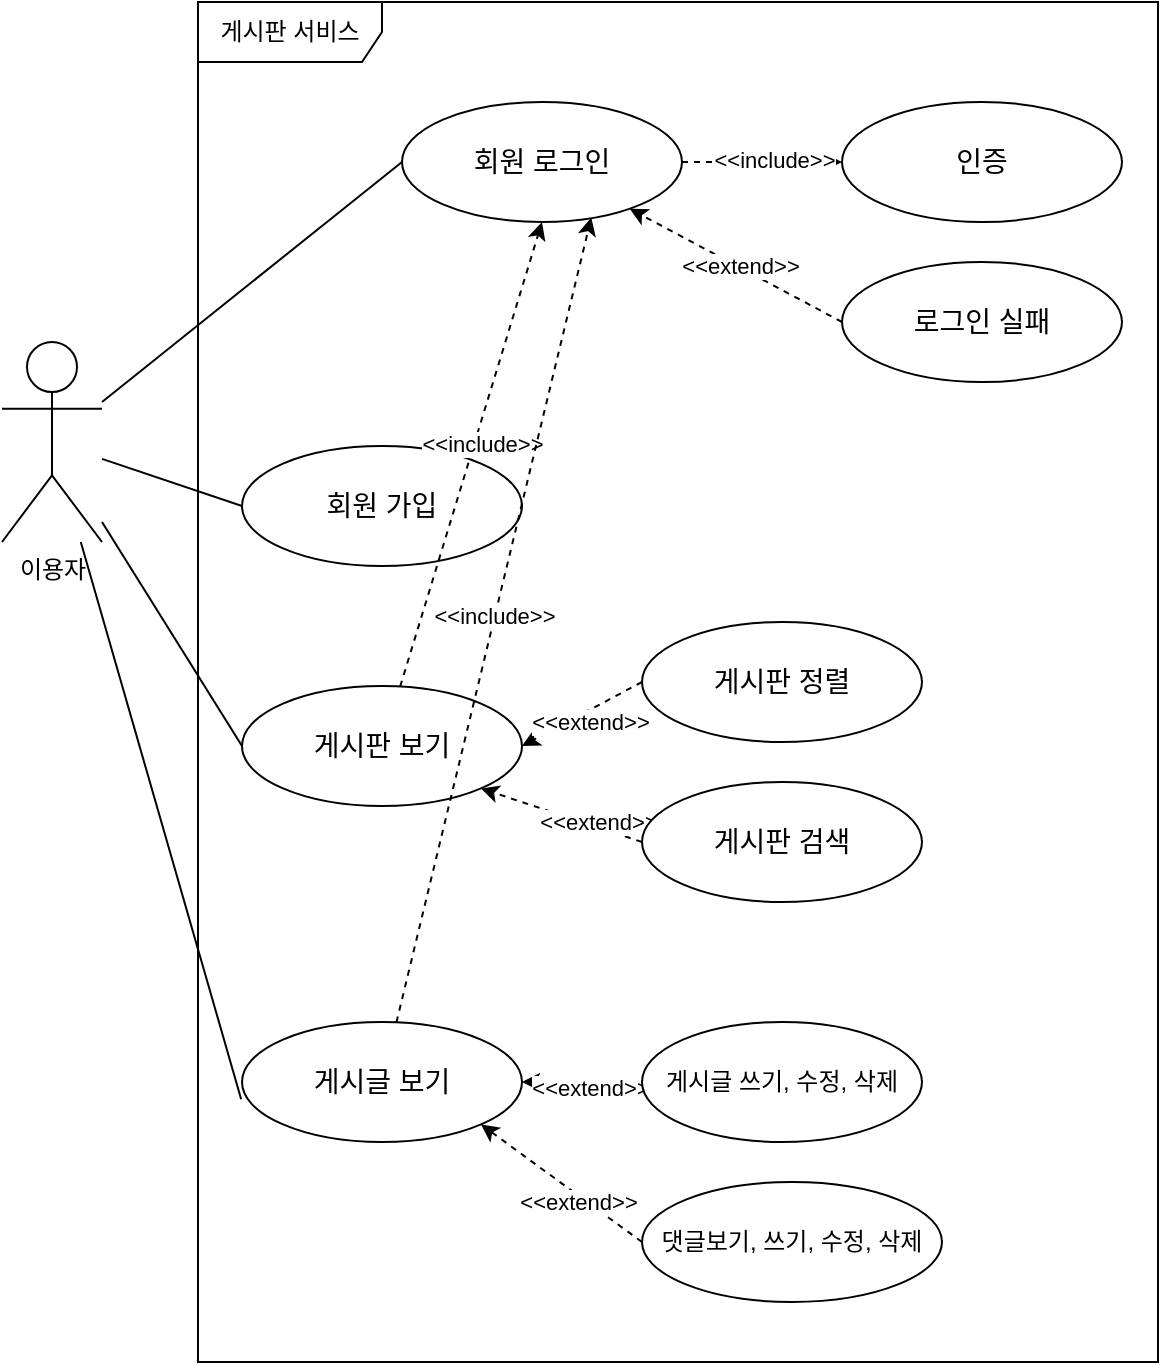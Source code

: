<mxfile version="26.1.1">
  <diagram name="페이지-1" id="urzH1nlWNgo5C08hWxag">
    <mxGraphModel dx="1300" dy="712" grid="1" gridSize="10" guides="1" tooltips="1" connect="1" arrows="1" fold="1" page="1" pageScale="1" pageWidth="827" pageHeight="1169" math="0" shadow="0">
      <root>
        <mxCell id="0" />
        <mxCell id="1" parent="0" />
        <mxCell id="uyNf84cTJ33dFZTHsCJ2-20" style="rounded=0;orthogonalLoop=1;jettySize=auto;html=1;entryX=0;entryY=0.5;entryDx=0;entryDy=0;startArrow=none;startFill=0;endArrow=none;" edge="1" parent="1" source="uyNf84cTJ33dFZTHsCJ2-1" target="uyNf84cTJ33dFZTHsCJ2-3">
          <mxGeometry relative="1" as="geometry" />
        </mxCell>
        <mxCell id="uyNf84cTJ33dFZTHsCJ2-24" style="edgeStyle=none;shape=connector;rounded=0;orthogonalLoop=1;jettySize=auto;html=1;entryX=0;entryY=0.5;entryDx=0;entryDy=0;strokeColor=default;align=center;verticalAlign=middle;fontFamily=Helvetica;fontSize=11;fontColor=default;labelBackgroundColor=default;startArrow=none;startFill=0;endArrow=none;" edge="1" parent="1" source="uyNf84cTJ33dFZTHsCJ2-1" target="uyNf84cTJ33dFZTHsCJ2-10">
          <mxGeometry relative="1" as="geometry" />
        </mxCell>
        <mxCell id="uyNf84cTJ33dFZTHsCJ2-25" style="edgeStyle=none;shape=connector;rounded=0;orthogonalLoop=1;jettySize=auto;html=1;entryX=0;entryY=0.5;entryDx=0;entryDy=0;strokeColor=default;align=center;verticalAlign=middle;fontFamily=Helvetica;fontSize=11;fontColor=default;labelBackgroundColor=default;startArrow=none;startFill=0;endArrow=none;" edge="1" parent="1" source="uyNf84cTJ33dFZTHsCJ2-1" target="uyNf84cTJ33dFZTHsCJ2-11">
          <mxGeometry relative="1" as="geometry" />
        </mxCell>
        <mxCell id="uyNf84cTJ33dFZTHsCJ2-1" value="이용자" style="shape=umlActor;verticalLabelPosition=bottom;verticalAlign=top;html=1;outlineConnect=0;" vertex="1" parent="1">
          <mxGeometry x="80" y="210" width="50" height="100" as="geometry" />
        </mxCell>
        <mxCell id="uyNf84cTJ33dFZTHsCJ2-2" value="게시판 서비스" style="shape=umlFrame;whiteSpace=wrap;html=1;pointerEvents=0;width=92;height=30;" vertex="1" parent="1">
          <mxGeometry x="178" y="40" width="480" height="680" as="geometry" />
        </mxCell>
        <mxCell id="uyNf84cTJ33dFZTHsCJ2-27" style="edgeStyle=none;shape=connector;rounded=0;orthogonalLoop=1;jettySize=auto;html=1;strokeColor=default;align=center;verticalAlign=middle;fontFamily=Helvetica;fontSize=11;fontColor=default;labelBackgroundColor=default;startArrow=none;startFill=0;endArrow=classic;endFill=1;dashed=1;" edge="1" parent="1" source="uyNf84cTJ33dFZTHsCJ2-3" target="uyNf84cTJ33dFZTHsCJ2-14">
          <mxGeometry relative="1" as="geometry" />
        </mxCell>
        <mxCell id="uyNf84cTJ33dFZTHsCJ2-33" value="&amp;lt;&amp;lt;include&amp;gt;&amp;gt;" style="edgeLabel;html=1;align=center;verticalAlign=middle;resizable=0;points=[];fontFamily=Helvetica;fontSize=11;fontColor=default;labelBackgroundColor=default;" vertex="1" connectable="0" parent="uyNf84cTJ33dFZTHsCJ2-27">
          <mxGeometry x="0.135" y="1" relative="1" as="geometry">
            <mxPoint as="offset" />
          </mxGeometry>
        </mxCell>
        <mxCell id="uyNf84cTJ33dFZTHsCJ2-3" value="&lt;font style=&quot;font-size: 14px;&quot;&gt;회원 로그인&lt;/font&gt;" style="ellipse;whiteSpace=wrap;html=1;" vertex="1" parent="1">
          <mxGeometry x="280" y="90" width="140" height="60" as="geometry" />
        </mxCell>
        <mxCell id="uyNf84cTJ33dFZTHsCJ2-10" value="&lt;font style=&quot;font-size: 14px;&quot;&gt;회원 가입&lt;/font&gt;&lt;span style=&quot;color: rgba(0, 0, 0, 0); font-family: monospace; font-size: 0px; text-align: start; text-wrap-mode: nowrap;&quot;&gt;%3CmxGraphModel%3E%3Croot%3E%3CmxCell%20id%3D%220%22%2F%3E%3CmxCell%20id%3D%221%22%20parent%3D%220%22%2F%3E%3CmxCell%20id%3D%222%22%20value%3D%22%26lt%3Bfont%20style%3D%26quot%3Bfont-size%3A%2014px%3B%26quot%3B%26gt%3B%ED%9A%8C%EC%9B%90%20%EB%A1%9C%EA%B7%B8%EC%9D%B8%26lt%3B%2Ffont%26gt%3B%22%20style%3D%22ellipse%3BwhiteSpace%3Dwrap%3Bhtml%3D1%3B%22%20vertex%3D%221%22%20parent%3D%221%22%3E%3CmxGeometry%20x%3D%22240%22%20y%3D%22110%22%20width%3D%22140%22%20height%3D%2260%22%20as%3D%22geometry%22%2F%3E%3C%2FmxCell%3E%3C%2Froot%3E%3C%2FmxGraphModel%3E&lt;/span&gt;" style="ellipse;whiteSpace=wrap;html=1;" vertex="1" parent="1">
          <mxGeometry x="200" y="262" width="140" height="60" as="geometry" />
        </mxCell>
        <mxCell id="uyNf84cTJ33dFZTHsCJ2-41" style="edgeStyle=none;shape=connector;rounded=0;orthogonalLoop=1;jettySize=auto;html=1;entryX=0.5;entryY=1;entryDx=0;entryDy=0;dashed=1;strokeColor=default;align=center;verticalAlign=middle;fontFamily=Helvetica;fontSize=11;fontColor=default;labelBackgroundColor=default;startArrow=none;startFill=0;endArrow=classic;endFill=1;" edge="1" parent="1" source="uyNf84cTJ33dFZTHsCJ2-11" target="uyNf84cTJ33dFZTHsCJ2-3">
          <mxGeometry relative="1" as="geometry">
            <Array as="points" />
          </mxGeometry>
        </mxCell>
        <mxCell id="uyNf84cTJ33dFZTHsCJ2-45" value="&amp;lt;&amp;lt;include&amp;gt;&amp;gt;" style="edgeLabel;html=1;align=center;verticalAlign=middle;resizable=0;points=[];fontFamily=Helvetica;fontSize=11;fontColor=default;labelBackgroundColor=default;" vertex="1" connectable="0" parent="uyNf84cTJ33dFZTHsCJ2-41">
          <mxGeometry x="0.053" y="-3" relative="1" as="geometry">
            <mxPoint as="offset" />
          </mxGeometry>
        </mxCell>
        <mxCell id="uyNf84cTJ33dFZTHsCJ2-11" value="&lt;font style=&quot;font-size: 14px;&quot;&gt;게시판 보기&lt;/font&gt;" style="ellipse;whiteSpace=wrap;html=1;" vertex="1" parent="1">
          <mxGeometry x="200" y="382" width="140" height="60" as="geometry" />
        </mxCell>
        <mxCell id="uyNf84cTJ33dFZTHsCJ2-13" value="&lt;font style=&quot;font-size: 14px;&quot;&gt;게시글 보기&lt;/font&gt;" style="ellipse;whiteSpace=wrap;html=1;" vertex="1" parent="1">
          <mxGeometry x="200" y="550" width="140" height="60" as="geometry" />
        </mxCell>
        <mxCell id="uyNf84cTJ33dFZTHsCJ2-14" value="&lt;font style=&quot;font-size: 14px;&quot;&gt;인증&lt;/font&gt;" style="ellipse;whiteSpace=wrap;html=1;" vertex="1" parent="1">
          <mxGeometry x="500" y="90" width="140" height="60" as="geometry" />
        </mxCell>
        <mxCell id="uyNf84cTJ33dFZTHsCJ2-35" style="edgeStyle=none;shape=connector;rounded=0;orthogonalLoop=1;jettySize=auto;html=1;exitX=0;exitY=0.5;exitDx=0;exitDy=0;dashed=1;strokeColor=default;align=center;verticalAlign=middle;fontFamily=Helvetica;fontSize=11;fontColor=default;labelBackgroundColor=default;startArrow=none;startFill=0;endArrow=classic;endFill=1;" edge="1" parent="1" source="uyNf84cTJ33dFZTHsCJ2-15" target="uyNf84cTJ33dFZTHsCJ2-3">
          <mxGeometry relative="1" as="geometry" />
        </mxCell>
        <mxCell id="uyNf84cTJ33dFZTHsCJ2-36" value="&amp;lt;&amp;lt;extend&amp;gt;&amp;gt;" style="edgeLabel;html=1;align=center;verticalAlign=middle;resizable=0;points=[];fontFamily=Helvetica;fontSize=11;fontColor=default;labelBackgroundColor=default;" vertex="1" connectable="0" parent="uyNf84cTJ33dFZTHsCJ2-35">
          <mxGeometry x="-0.029" y="-1" relative="1" as="geometry">
            <mxPoint as="offset" />
          </mxGeometry>
        </mxCell>
        <mxCell id="uyNf84cTJ33dFZTHsCJ2-15" value="&lt;span style=&quot;font-size: 14px;&quot;&gt;로그인 실패&lt;/span&gt;" style="ellipse;whiteSpace=wrap;html=1;" vertex="1" parent="1">
          <mxGeometry x="500" y="170" width="140" height="60" as="geometry" />
        </mxCell>
        <mxCell id="uyNf84cTJ33dFZTHsCJ2-29" style="edgeStyle=none;shape=connector;rounded=0;orthogonalLoop=1;jettySize=auto;html=1;exitX=0;exitY=0.5;exitDx=0;exitDy=0;entryX=1;entryY=0.5;entryDx=0;entryDy=0;dashed=1;strokeColor=default;align=center;verticalAlign=middle;fontFamily=Helvetica;fontSize=11;fontColor=default;labelBackgroundColor=default;startArrow=none;startFill=0;endArrow=classic;endFill=1;" edge="1" parent="1" source="uyNf84cTJ33dFZTHsCJ2-16" target="uyNf84cTJ33dFZTHsCJ2-11">
          <mxGeometry relative="1" as="geometry" />
        </mxCell>
        <mxCell id="uyNf84cTJ33dFZTHsCJ2-37" value="&amp;lt;&amp;lt;extend&amp;gt;&amp;gt;" style="edgeLabel;html=1;align=center;verticalAlign=middle;resizable=0;points=[];fontFamily=Helvetica;fontSize=11;fontColor=default;labelBackgroundColor=default;" vertex="1" connectable="0" parent="uyNf84cTJ33dFZTHsCJ2-29">
          <mxGeometry x="-0.043" y="5" relative="1" as="geometry">
            <mxPoint as="offset" />
          </mxGeometry>
        </mxCell>
        <mxCell id="uyNf84cTJ33dFZTHsCJ2-16" value="&lt;font style=&quot;font-size: 14px;&quot;&gt;게시판 정렬&lt;/font&gt;" style="ellipse;whiteSpace=wrap;html=1;" vertex="1" parent="1">
          <mxGeometry x="400" y="350" width="140" height="60" as="geometry" />
        </mxCell>
        <mxCell id="uyNf84cTJ33dFZTHsCJ2-30" style="edgeStyle=none;shape=connector;rounded=0;orthogonalLoop=1;jettySize=auto;html=1;exitX=0;exitY=0.5;exitDx=0;exitDy=0;entryX=1;entryY=1;entryDx=0;entryDy=0;dashed=1;strokeColor=default;align=center;verticalAlign=middle;fontFamily=Helvetica;fontSize=11;fontColor=default;labelBackgroundColor=default;startArrow=none;startFill=0;endArrow=classic;endFill=1;" edge="1" parent="1" source="uyNf84cTJ33dFZTHsCJ2-17" target="uyNf84cTJ33dFZTHsCJ2-11">
          <mxGeometry relative="1" as="geometry" />
        </mxCell>
        <mxCell id="uyNf84cTJ33dFZTHsCJ2-38" value="&amp;lt;&amp;lt;extend&amp;gt;&amp;gt;" style="edgeLabel;html=1;align=center;verticalAlign=middle;resizable=0;points=[];fontFamily=Helvetica;fontSize=11;fontColor=default;labelBackgroundColor=default;" vertex="1" connectable="0" parent="uyNf84cTJ33dFZTHsCJ2-30">
          <mxGeometry x="-0.433" y="-3" relative="1" as="geometry">
            <mxPoint as="offset" />
          </mxGeometry>
        </mxCell>
        <mxCell id="uyNf84cTJ33dFZTHsCJ2-17" value="&lt;span style=&quot;font-size: 14px;&quot;&gt;게시판 검색&lt;/span&gt;" style="ellipse;whiteSpace=wrap;html=1;" vertex="1" parent="1">
          <mxGeometry x="400" y="430" width="140" height="60" as="geometry" />
        </mxCell>
        <mxCell id="uyNf84cTJ33dFZTHsCJ2-31" style="edgeStyle=none;shape=connector;rounded=0;orthogonalLoop=1;jettySize=auto;html=1;exitX=0;exitY=0.5;exitDx=0;exitDy=0;entryX=1;entryY=0.5;entryDx=0;entryDy=0;dashed=1;strokeColor=default;align=center;verticalAlign=middle;fontFamily=Helvetica;fontSize=11;fontColor=default;labelBackgroundColor=default;startArrow=none;startFill=0;endArrow=classic;endFill=1;" edge="1" parent="1" source="uyNf84cTJ33dFZTHsCJ2-18" target="uyNf84cTJ33dFZTHsCJ2-13">
          <mxGeometry relative="1" as="geometry" />
        </mxCell>
        <mxCell id="uyNf84cTJ33dFZTHsCJ2-39" value="&amp;lt;&amp;lt;extend&amp;gt;&amp;gt;" style="edgeLabel;html=1;align=center;verticalAlign=middle;resizable=0;points=[];fontFamily=Helvetica;fontSize=11;fontColor=default;labelBackgroundColor=default;" vertex="1" connectable="0" parent="uyNf84cTJ33dFZTHsCJ2-31">
          <mxGeometry x="-0.122" y="3" relative="1" as="geometry">
            <mxPoint as="offset" />
          </mxGeometry>
        </mxCell>
        <mxCell id="uyNf84cTJ33dFZTHsCJ2-18" value="&lt;font style=&quot;font-size: 12px;&quot;&gt;게시글 쓰기, 수정, 삭제&lt;/font&gt;" style="ellipse;whiteSpace=wrap;html=1;" vertex="1" parent="1">
          <mxGeometry x="400" y="550" width="140" height="60" as="geometry" />
        </mxCell>
        <mxCell id="uyNf84cTJ33dFZTHsCJ2-32" style="edgeStyle=none;shape=connector;rounded=0;orthogonalLoop=1;jettySize=auto;html=1;exitX=0;exitY=0.5;exitDx=0;exitDy=0;entryX=1;entryY=1;entryDx=0;entryDy=0;dashed=1;strokeColor=default;align=center;verticalAlign=middle;fontFamily=Helvetica;fontSize=11;fontColor=default;labelBackgroundColor=default;startArrow=none;startFill=0;endArrow=classic;endFill=1;" edge="1" parent="1" source="uyNf84cTJ33dFZTHsCJ2-19" target="uyNf84cTJ33dFZTHsCJ2-13">
          <mxGeometry relative="1" as="geometry" />
        </mxCell>
        <mxCell id="uyNf84cTJ33dFZTHsCJ2-40" value="&amp;lt;&amp;lt;extend&amp;gt;&amp;gt;" style="edgeLabel;html=1;align=center;verticalAlign=middle;resizable=0;points=[];fontFamily=Helvetica;fontSize=11;fontColor=default;labelBackgroundColor=default;" vertex="1" connectable="0" parent="uyNf84cTJ33dFZTHsCJ2-32">
          <mxGeometry x="-0.237" y="3" relative="1" as="geometry">
            <mxPoint as="offset" />
          </mxGeometry>
        </mxCell>
        <mxCell id="uyNf84cTJ33dFZTHsCJ2-19" value="&lt;font style=&quot;font-size: 12px;&quot;&gt;댓글보기, 쓰기, 수정, 삭제&lt;/font&gt;" style="ellipse;whiteSpace=wrap;html=1;" vertex="1" parent="1">
          <mxGeometry x="400" y="630" width="150" height="60" as="geometry" />
        </mxCell>
        <mxCell id="uyNf84cTJ33dFZTHsCJ2-26" style="edgeStyle=none;shape=connector;rounded=0;orthogonalLoop=1;jettySize=auto;html=1;entryX=-0.003;entryY=0.643;entryDx=0;entryDy=0;entryPerimeter=0;strokeColor=default;align=center;verticalAlign=middle;fontFamily=Helvetica;fontSize=11;fontColor=default;labelBackgroundColor=default;startArrow=none;startFill=0;endArrow=none;" edge="1" parent="1" source="uyNf84cTJ33dFZTHsCJ2-1" target="uyNf84cTJ33dFZTHsCJ2-13">
          <mxGeometry relative="1" as="geometry" />
        </mxCell>
        <mxCell id="uyNf84cTJ33dFZTHsCJ2-42" style="edgeStyle=none;shape=connector;rounded=0;orthogonalLoop=1;jettySize=auto;html=1;entryX=0.676;entryY=0.963;entryDx=0;entryDy=0;entryPerimeter=0;dashed=1;strokeColor=default;align=center;verticalAlign=middle;fontFamily=Helvetica;fontSize=11;fontColor=default;labelBackgroundColor=default;startArrow=none;startFill=0;endArrow=classic;endFill=1;" edge="1" parent="1" source="uyNf84cTJ33dFZTHsCJ2-13" target="uyNf84cTJ33dFZTHsCJ2-3">
          <mxGeometry relative="1" as="geometry" />
        </mxCell>
        <mxCell id="uyNf84cTJ33dFZTHsCJ2-46" value="&amp;lt;&amp;lt;include&amp;gt;&amp;gt;" style="edgeLabel;html=1;align=center;verticalAlign=middle;resizable=0;points=[];fontFamily=Helvetica;fontSize=11;fontColor=default;labelBackgroundColor=default;" vertex="1" connectable="0" parent="uyNf84cTJ33dFZTHsCJ2-42">
          <mxGeometry x="0.009" y="1" relative="1" as="geometry">
            <mxPoint as="offset" />
          </mxGeometry>
        </mxCell>
      </root>
    </mxGraphModel>
  </diagram>
</mxfile>
